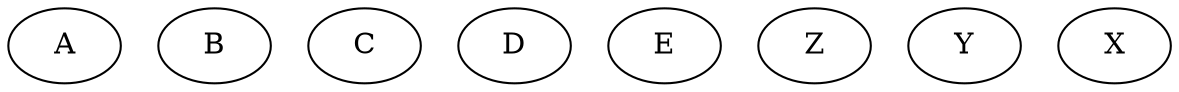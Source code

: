 graph test_attr_contains {
  A [x="bar"]
  B [x="foobar"]
  C [x=" bar"]
  D [x=bar]
  E [x="foobarfoo"]
  Z [x="ba r "]
  Y [x="bAR"]
  X [x=" b a r "]
}
